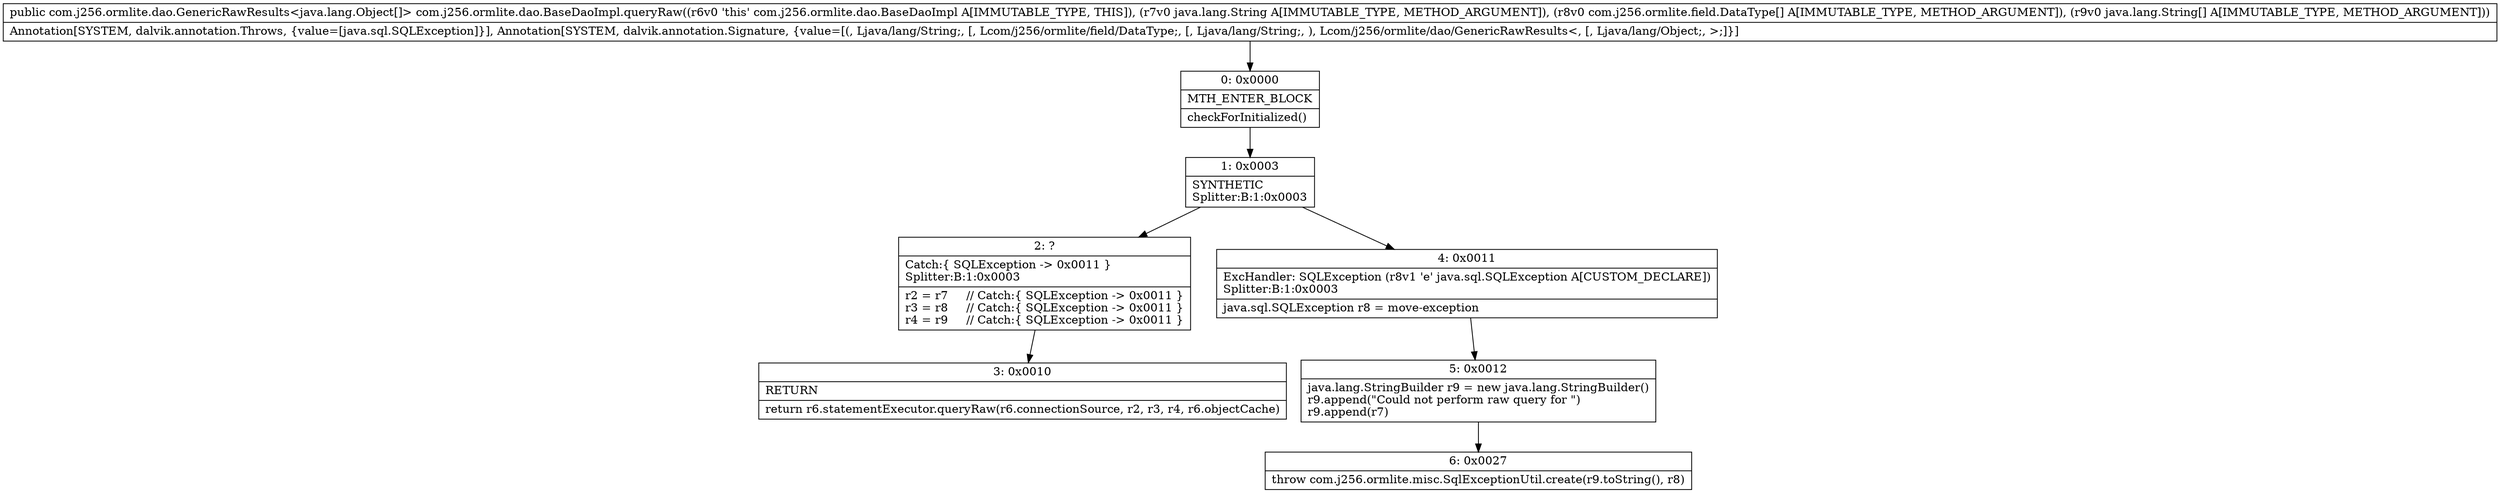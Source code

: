 digraph "CFG forcom.j256.ormlite.dao.BaseDaoImpl.queryRaw(Ljava\/lang\/String;[Lcom\/j256\/ormlite\/field\/DataType;[Ljava\/lang\/String;)Lcom\/j256\/ormlite\/dao\/GenericRawResults;" {
Node_0 [shape=record,label="{0\:\ 0x0000|MTH_ENTER_BLOCK\l|checkForInitialized()\l}"];
Node_1 [shape=record,label="{1\:\ 0x0003|SYNTHETIC\lSplitter:B:1:0x0003\l}"];
Node_2 [shape=record,label="{2\:\ ?|Catch:\{ SQLException \-\> 0x0011 \}\lSplitter:B:1:0x0003\l|r2 = r7     \/\/ Catch:\{ SQLException \-\> 0x0011 \}\lr3 = r8     \/\/ Catch:\{ SQLException \-\> 0x0011 \}\lr4 = r9     \/\/ Catch:\{ SQLException \-\> 0x0011 \}\l}"];
Node_3 [shape=record,label="{3\:\ 0x0010|RETURN\l|return r6.statementExecutor.queryRaw(r6.connectionSource, r2, r3, r4, r6.objectCache)\l}"];
Node_4 [shape=record,label="{4\:\ 0x0011|ExcHandler: SQLException (r8v1 'e' java.sql.SQLException A[CUSTOM_DECLARE])\lSplitter:B:1:0x0003\l|java.sql.SQLException r8 = move\-exception\l}"];
Node_5 [shape=record,label="{5\:\ 0x0012|java.lang.StringBuilder r9 = new java.lang.StringBuilder()\lr9.append(\"Could not perform raw query for \")\lr9.append(r7)\l}"];
Node_6 [shape=record,label="{6\:\ 0x0027|throw com.j256.ormlite.misc.SqlExceptionUtil.create(r9.toString(), r8)\l}"];
MethodNode[shape=record,label="{public com.j256.ormlite.dao.GenericRawResults\<java.lang.Object[]\> com.j256.ormlite.dao.BaseDaoImpl.queryRaw((r6v0 'this' com.j256.ormlite.dao.BaseDaoImpl A[IMMUTABLE_TYPE, THIS]), (r7v0 java.lang.String A[IMMUTABLE_TYPE, METHOD_ARGUMENT]), (r8v0 com.j256.ormlite.field.DataType[] A[IMMUTABLE_TYPE, METHOD_ARGUMENT]), (r9v0 java.lang.String[] A[IMMUTABLE_TYPE, METHOD_ARGUMENT]))  | Annotation[SYSTEM, dalvik.annotation.Throws, \{value=[java.sql.SQLException]\}], Annotation[SYSTEM, dalvik.annotation.Signature, \{value=[(, Ljava\/lang\/String;, [, Lcom\/j256\/ormlite\/field\/DataType;, [, Ljava\/lang\/String;, ), Lcom\/j256\/ormlite\/dao\/GenericRawResults\<, [, Ljava\/lang\/Object;, \>;]\}]\l}"];
MethodNode -> Node_0;
Node_0 -> Node_1;
Node_1 -> Node_2;
Node_1 -> Node_4;
Node_2 -> Node_3;
Node_4 -> Node_5;
Node_5 -> Node_6;
}

